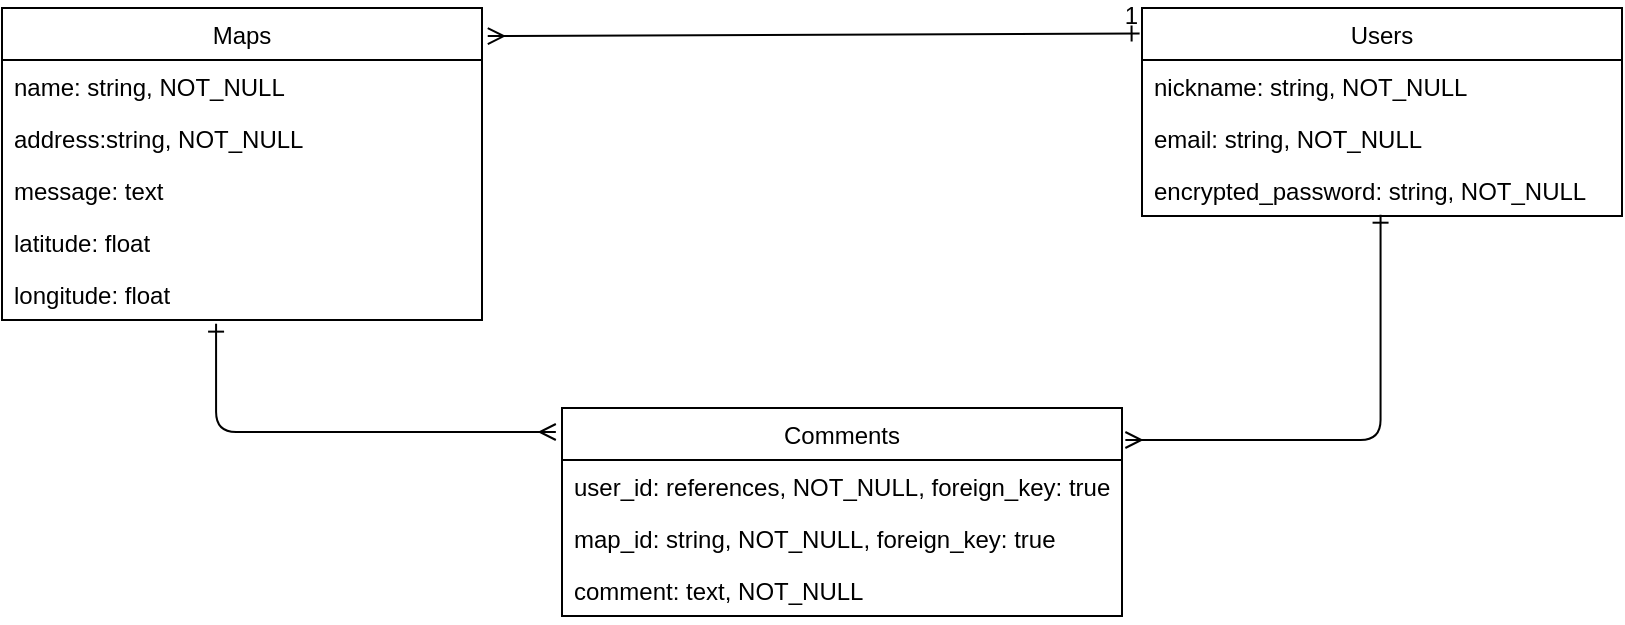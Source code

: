 <mxfile>
    <diagram id="8DYsfBIEYBMPQS5x1O0n" name="ページ1">
        <mxGraphModel dx="660" dy="626" grid="1" gridSize="10" guides="1" tooltips="1" connect="1" arrows="1" fold="1" page="1" pageScale="1" pageWidth="827" pageHeight="1169" math="0" shadow="0">
            <root>
                <mxCell id="0"/>
                <mxCell id="1" parent="0"/>
                <mxCell id="2" value="Maps" style="swimlane;fontStyle=0;childLayout=stackLayout;horizontal=1;startSize=26;horizontalStack=0;resizeParent=1;resizeParentMax=0;resizeLast=0;collapsible=1;marginBottom=0;" vertex="1" parent="1">
                    <mxGeometry x="270" y="280" width="240" height="156" as="geometry">
                        <mxRectangle x="300" y="280" width="60" height="26" as="alternateBounds"/>
                    </mxGeometry>
                </mxCell>
                <mxCell id="3" value="name: string, NOT_NULL" style="text;strokeColor=none;fillColor=none;align=left;verticalAlign=top;spacingLeft=4;spacingRight=4;overflow=hidden;rotatable=0;points=[[0,0.5],[1,0.5]];portConstraint=eastwest;" vertex="1" parent="2">
                    <mxGeometry y="26" width="240" height="26" as="geometry"/>
                </mxCell>
                <mxCell id="4" value="address:string, NOT_NULL" style="text;strokeColor=none;fillColor=none;align=left;verticalAlign=top;spacingLeft=4;spacingRight=4;overflow=hidden;rotatable=0;points=[[0,0.5],[1,0.5]];portConstraint=eastwest;" vertex="1" parent="2">
                    <mxGeometry y="52" width="240" height="26" as="geometry"/>
                </mxCell>
                <mxCell id="9" value="message: text" style="text;strokeColor=none;fillColor=none;align=left;verticalAlign=top;spacingLeft=4;spacingRight=4;overflow=hidden;rotatable=0;points=[[0,0.5],[1,0.5]];portConstraint=eastwest;" vertex="1" parent="2">
                    <mxGeometry y="78" width="240" height="26" as="geometry"/>
                </mxCell>
                <mxCell id="5" value="latitude: float" style="text;strokeColor=none;fillColor=none;align=left;verticalAlign=top;spacingLeft=4;spacingRight=4;overflow=hidden;rotatable=0;points=[[0,0.5],[1,0.5]];portConstraint=eastwest;" vertex="1" parent="2">
                    <mxGeometry y="104" width="240" height="26" as="geometry"/>
                </mxCell>
                <mxCell id="8" value="longitude: float" style="text;strokeColor=none;fillColor=none;align=left;verticalAlign=top;spacingLeft=4;spacingRight=4;overflow=hidden;rotatable=0;points=[[0,0.5],[1,0.5]];portConstraint=eastwest;" vertex="1" parent="2">
                    <mxGeometry y="130" width="240" height="26" as="geometry"/>
                </mxCell>
                <mxCell id="10" value="Users" style="swimlane;fontStyle=0;childLayout=stackLayout;horizontal=1;startSize=26;horizontalStack=0;resizeParent=1;resizeParentMax=0;resizeLast=0;collapsible=1;marginBottom=0;" vertex="1" parent="1">
                    <mxGeometry x="840" y="280" width="240" height="104" as="geometry">
                        <mxRectangle x="300" y="280" width="60" height="26" as="alternateBounds"/>
                    </mxGeometry>
                </mxCell>
                <mxCell id="11" value="nickname: string, NOT_NULL" style="text;strokeColor=none;fillColor=none;align=left;verticalAlign=top;spacingLeft=4;spacingRight=4;overflow=hidden;rotatable=0;points=[[0,0.5],[1,0.5]];portConstraint=eastwest;" vertex="1" parent="10">
                    <mxGeometry y="26" width="240" height="26" as="geometry"/>
                </mxCell>
                <mxCell id="12" value="email: string, NOT_NULL" style="text;strokeColor=none;fillColor=none;align=left;verticalAlign=top;spacingLeft=4;spacingRight=4;overflow=hidden;rotatable=0;points=[[0,0.5],[1,0.5]];portConstraint=eastwest;" vertex="1" parent="10">
                    <mxGeometry y="52" width="240" height="26" as="geometry"/>
                </mxCell>
                <mxCell id="13" value="encrypted_password: string, NOT_NULL" style="text;strokeColor=none;fillColor=none;align=left;verticalAlign=top;spacingLeft=4;spacingRight=4;overflow=hidden;rotatable=0;points=[[0,0.5],[1,0.5]];portConstraint=eastwest;" vertex="1" parent="10">
                    <mxGeometry y="78" width="240" height="26" as="geometry"/>
                </mxCell>
                <mxCell id="16" value="Comments" style="swimlane;fontStyle=0;childLayout=stackLayout;horizontal=1;startSize=26;horizontalStack=0;resizeParent=1;resizeParentMax=0;resizeLast=0;collapsible=1;marginBottom=0;" vertex="1" parent="1">
                    <mxGeometry x="550" y="480" width="280" height="104" as="geometry">
                        <mxRectangle x="300" y="280" width="60" height="26" as="alternateBounds"/>
                    </mxGeometry>
                </mxCell>
                <mxCell id="17" value="user_id: references, NOT_NULL, foreign_key: true" style="text;strokeColor=none;fillColor=none;align=left;verticalAlign=top;spacingLeft=4;spacingRight=4;overflow=hidden;rotatable=0;points=[[0,0.5],[1,0.5]];portConstraint=eastwest;" vertex="1" parent="16">
                    <mxGeometry y="26" width="280" height="26" as="geometry"/>
                </mxCell>
                <mxCell id="18" value="map_id: string, NOT_NULL, foreign_key: true" style="text;strokeColor=none;fillColor=none;align=left;verticalAlign=top;spacingLeft=4;spacingRight=4;overflow=hidden;rotatable=0;points=[[0,0.5],[1,0.5]];portConstraint=eastwest;" vertex="1" parent="16">
                    <mxGeometry y="52" width="280" height="26" as="geometry"/>
                </mxCell>
                <mxCell id="19" value="comment: text, NOT_NULL" style="text;strokeColor=none;fillColor=none;align=left;verticalAlign=top;spacingLeft=4;spacingRight=4;overflow=hidden;rotatable=0;points=[[0,0.5],[1,0.5]];portConstraint=eastwest;" vertex="1" parent="16">
                    <mxGeometry y="78" width="280" height="26" as="geometry"/>
                </mxCell>
                <mxCell id="26" value="" style="edgeStyle=elbowEdgeStyle;fontSize=12;html=1;endArrow=ERmany;endFill=0;entryX=-0.011;entryY=0.112;entryDx=0;entryDy=0;elbow=vertical;exitX=0.446;exitY=1.07;exitDx=0;exitDy=0;exitPerimeter=0;startArrow=ERone;startFill=0;entryPerimeter=0;" edge="1" parent="1" source="8" target="16">
                    <mxGeometry width="100" height="100" relative="1" as="geometry">
                        <mxPoint x="320" y="610" as="sourcePoint"/>
                        <mxPoint x="500" y="550" as="targetPoint"/>
                        <Array as="points">
                            <mxPoint x="420" y="492"/>
                        </Array>
                    </mxGeometry>
                </mxCell>
                <mxCell id="27" value="" style="edgeStyle=elbowEdgeStyle;fontSize=12;html=1;endArrow=ERmany;endFill=0;entryX=1.006;entryY=0.157;entryDx=0;entryDy=0;elbow=vertical;exitX=0.497;exitY=0.975;exitDx=0;exitDy=0;exitPerimeter=0;startArrow=ERone;startFill=0;entryPerimeter=0;" edge="1" parent="1" source="13" target="16">
                    <mxGeometry width="100" height="100" relative="1" as="geometry">
                        <mxPoint x="920" y="420.0" as="sourcePoint"/>
                        <mxPoint x="1092.96" y="527.18" as="targetPoint"/>
                        <Array as="points">
                            <mxPoint x="900" y="496"/>
                        </Array>
                    </mxGeometry>
                </mxCell>
                <mxCell id="31" value="" style="endArrow=ERone;html=1;rounded=0;entryX=-0.005;entryY=0.123;entryDx=0;entryDy=0;exitX=1.012;exitY=0.09;exitDx=0;exitDy=0;exitPerimeter=0;startArrow=ERmany;startFill=0;endFill=0;entryPerimeter=0;" edge="1" parent="1" source="2" target="10">
                    <mxGeometry relative="1" as="geometry">
                        <mxPoint x="610" y="390" as="sourcePoint"/>
                        <mxPoint x="770" y="390" as="targetPoint"/>
                    </mxGeometry>
                </mxCell>
                <mxCell id="32" value="1" style="resizable=0;html=1;align=right;verticalAlign=bottom;" connectable="0" vertex="1" parent="31">
                    <mxGeometry x="1" relative="1" as="geometry"/>
                </mxCell>
            </root>
        </mxGraphModel>
    </diagram>
</mxfile>